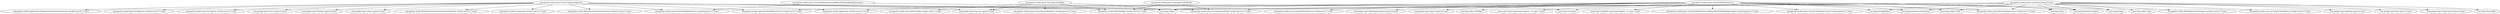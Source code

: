 digraph "wicket-guice-6.17.0.jar" {
    // Path: C:\Users\CHENLU~1\AppData\Local\Temp\VIA\201808200848028274\cp\wicket-guice-6.17.0.jar
   "org.apache.wicket.guice.GuiceComponentInjector"   -> "com.google.inject.Guice (guice-4.0.jar)";
   "org.apache.wicket.guice.GuiceComponentInjector"   -> "com.google.inject.Injector (guice-4.0.jar)";
   "org.apache.wicket.guice.GuiceComponentInjector"   -> "com.google.inject.Module (guice-4.0.jar)";
   "org.apache.wicket.guice.GuiceComponentInjector"   -> "com.google.inject.Stage (guice-4.0.jar)";
   "org.apache.wicket.guice.GuiceComponentInjector"   -> "java.lang.Object";
   "org.apache.wicket.guice.GuiceComponentInjector"   -> "org.apache.wicket.Application (wicket-core-6.17.0.jar)";
   "org.apache.wicket.guice.GuiceComponentInjector"   -> "org.apache.wicket.BehaviorInstantiationListenerCollection (wicket-core-6.17.0.jar)";
   "org.apache.wicket.guice.GuiceComponentInjector"   -> "org.apache.wicket.Component (wicket-core-6.17.0.jar)";
   "org.apache.wicket.guice.GuiceComponentInjector"   -> "org.apache.wicket.IBehaviorInstantiationListener (wicket-core-6.17.0.jar)";
   "org.apache.wicket.guice.GuiceComponentInjector"   -> "org.apache.wicket.MetaDataKey (wicket-core-6.17.0.jar)";
   "org.apache.wicket.guice.GuiceComponentInjector"   -> "org.apache.wicket.application.IComponentInstantiationListener (wicket-core-6.17.0.jar)";
   "org.apache.wicket.guice.GuiceComponentInjector"   -> "org.apache.wicket.behavior.Behavior (wicket-core-6.17.0.jar)";
   "org.apache.wicket.guice.GuiceComponentInjector"   -> "org.apache.wicket.guice.GuiceFieldValueFactory (wicket-guice-6.17.0.jar)";
   "org.apache.wicket.guice.GuiceComponentInjector"   -> "org.apache.wicket.guice.GuiceInjectorHolder (wicket-guice-6.17.0.jar)";
   "org.apache.wicket.guice.GuiceComponentInjector"   -> "org.apache.wicket.injection.IFieldValueFactory (wicket-ioc-6.17.0.jar)";
   "org.apache.wicket.guice.GuiceComponentInjector"   -> "org.apache.wicket.injection.Injector (wicket-ioc-6.17.0.jar)";
   "org.apache.wicket.guice.GuiceFieldValueFactory"   -> "com.google.inject.BindingAnnotation (guice-4.0.jar)";
   "org.apache.wicket.guice.GuiceFieldValueFactory"   -> "com.google.inject.Inject (guice-4.0.jar)";
   "org.apache.wicket.guice.GuiceFieldValueFactory"   -> "java.lang.Class";
   "org.apache.wicket.guice.GuiceFieldValueFactory"   -> "java.lang.Object";
   "org.apache.wicket.guice.GuiceFieldValueFactory"   -> "java.lang.RuntimeException";
   "org.apache.wicket.guice.GuiceFieldValueFactory"   -> "java.lang.String";
   "org.apache.wicket.guice.GuiceFieldValueFactory"   -> "java.lang.StringBuilder";
   "org.apache.wicket.guice.GuiceFieldValueFactory"   -> "java.lang.annotation.Annotation";
   "org.apache.wicket.guice.GuiceFieldValueFactory"   -> "java.lang.reflect.Field";
   "org.apache.wicket.guice.GuiceFieldValueFactory"   -> "java.lang.reflect.Modifier";
   "org.apache.wicket.guice.GuiceFieldValueFactory"   -> "javax.inject.Inject (geronimo-atinject_1.0_spec-1.0.jar)";
   "org.apache.wicket.guice.GuiceFieldValueFactory"   -> "javax.inject.Qualifier (geronimo-atinject_1.0_spec-1.0.jar)";
   "org.apache.wicket.guice.GuiceFieldValueFactory"   -> "org.apache.wicket.guice.GuiceFieldValueFactory$MoreThanOneBindingException (wicket-guice-6.17.0.jar)";
   "org.apache.wicket.guice.GuiceFieldValueFactory"   -> "org.apache.wicket.guice.GuiceProxyTargetLocator (wicket-guice-6.17.0.jar)";
   "org.apache.wicket.guice.GuiceFieldValueFactory"   -> "org.apache.wicket.injection.IFieldValueFactory (wicket-ioc-6.17.0.jar)";
   "org.apache.wicket.guice.GuiceFieldValueFactory"   -> "org.apache.wicket.proxy.IProxyTargetLocator (wicket-ioc-6.17.0.jar)";
   "org.apache.wicket.guice.GuiceFieldValueFactory"   -> "org.apache.wicket.proxy.LazyInitProxyFactory (wicket-ioc-6.17.0.jar)";
   "org.apache.wicket.guice.GuiceFieldValueFactory$MoreThanOneBindingException" -> "java.lang.Exception";
   "org.apache.wicket.guice.GuiceFieldValueFactory$MoreThanOneBindingException" -> "org.apache.wicket.guice.GuiceFieldValueFactory (wicket-guice-6.17.0.jar)";
   "org.apache.wicket.guice.GuiceInjectorHolder"      -> "com.google.inject.Injector (guice-4.0.jar)";
   "org.apache.wicket.guice.GuiceInjectorHolder"      -> "java.lang.Object";
   "org.apache.wicket.guice.GuiceInjectorHolder"      -> "org.apache.wicket.MetaDataKey (wicket-core-6.17.0.jar)";
   "org.apache.wicket.guice.GuiceInjectorHolder"      -> "org.apache.wicket.guice.GuiceInjectorHolder$1 (wicket-guice-6.17.0.jar)";
   "org.apache.wicket.guice.GuiceInjectorHolder"      -> "org.apache.wicket.util.io.IClusterable (wicket-util-6.17.0.jar)";
   "org.apache.wicket.guice.GuiceInjectorHolder$1"    -> "org.apache.wicket.MetaDataKey (wicket-core-6.17.0.jar)";
   "org.apache.wicket.guice.GuiceInjectorHolder$1"    -> "org.apache.wicket.guice.GuiceInjectorHolder (wicket-guice-6.17.0.jar)";
   "org.apache.wicket.guice.GuiceProxyTargetLocator"  -> "com.google.inject.Binding (guice-4.0.jar)";
   "org.apache.wicket.guice.GuiceProxyTargetLocator"  -> "com.google.inject.Injector (guice-4.0.jar)";
   "org.apache.wicket.guice.GuiceProxyTargetLocator"  -> "com.google.inject.Key (guice-4.0.jar)";
   "org.apache.wicket.guice.GuiceProxyTargetLocator"  -> "com.google.inject.TypeLiteral (guice-4.0.jar)";
   "org.apache.wicket.guice.GuiceProxyTargetLocator"  -> "java.lang.Class";
   "org.apache.wicket.guice.GuiceProxyTargetLocator"  -> "java.lang.Exception";
   "org.apache.wicket.guice.GuiceProxyTargetLocator"  -> "java.lang.Object";
   "org.apache.wicket.guice.GuiceProxyTargetLocator"  -> "java.lang.RuntimeException";
   "org.apache.wicket.guice.GuiceProxyTargetLocator"  -> "java.lang.String";
   "org.apache.wicket.guice.GuiceProxyTargetLocator"  -> "java.lang.StringBuilder";
   "org.apache.wicket.guice.GuiceProxyTargetLocator"  -> "java.lang.Throwable";
   "org.apache.wicket.guice.GuiceProxyTargetLocator"  -> "java.lang.annotation.Annotation";
   "org.apache.wicket.guice.GuiceProxyTargetLocator"  -> "java.lang.reflect.Field";
   "org.apache.wicket.guice.GuiceProxyTargetLocator"  -> "java.lang.reflect.Type";
   "org.apache.wicket.guice.GuiceProxyTargetLocator"  -> "org.apache.wicket.Application (wicket-core-6.17.0.jar)";
   "org.apache.wicket.guice.GuiceProxyTargetLocator"  -> "org.apache.wicket.MetaDataKey (wicket-core-6.17.0.jar)";
   "org.apache.wicket.guice.GuiceProxyTargetLocator"  -> "org.apache.wicket.WicketRuntimeException (wicket-core-6.17.0.jar)";
   "org.apache.wicket.guice.GuiceProxyTargetLocator"  -> "org.apache.wicket.core.util.lang.WicketObjects (wicket-core-6.17.0.jar)";
   "org.apache.wicket.guice.GuiceProxyTargetLocator"  -> "org.apache.wicket.guice.GuiceInjectorHolder (wicket-guice-6.17.0.jar)";
   "org.apache.wicket.guice.GuiceProxyTargetLocator"  -> "org.apache.wicket.proxy.IProxyTargetLocator (wicket-ioc-6.17.0.jar)";
}
